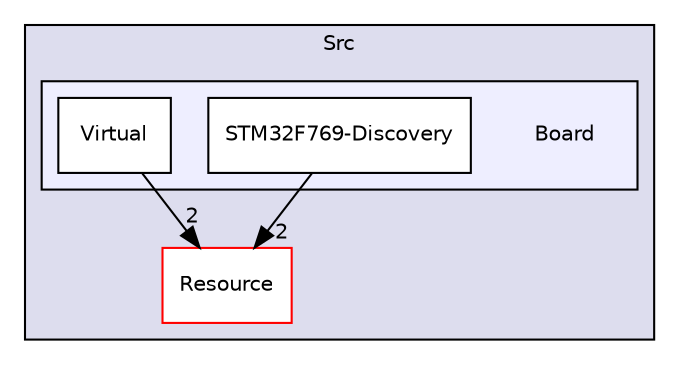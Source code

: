 digraph "Src/Board" {
  compound=true
  node [ fontsize="10", fontname="Helvetica"];
  edge [ labelfontsize="10", labelfontname="Helvetica"];
  subgraph clusterdir_413f4e031a85da0d68269c6fd2f76e1c {
    graph [ bgcolor="#ddddee", pencolor="black", label="Src" fontname="Helvetica", fontsize="10", URL="dir_413f4e031a85da0d68269c6fd2f76e1c.html"]
  dir_b5fcef30cf45c7097d12c1607f345da9 [shape=box label="Resource" fillcolor="white" style="filled" color="red" URL="dir_b5fcef30cf45c7097d12c1607f345da9.html"];
  subgraph clusterdir_95f64f02ac1bce4787d035a0edb34104 {
    graph [ bgcolor="#eeeeff", pencolor="black", label="" URL="dir_95f64f02ac1bce4787d035a0edb34104.html"];
    dir_95f64f02ac1bce4787d035a0edb34104 [shape=plaintext label="Board"];
  dir_44390018aff48bc52529a3c45ffbe7ce [shape=box label="STM32F769-Discovery" fillcolor="white" style="filled" URL="dir_44390018aff48bc52529a3c45ffbe7ce.html"];
  dir_d22d5eaa97a755267dcc7365c92891c0 [shape=box label="Virtual" fillcolor="white" style="filled" URL="dir_d22d5eaa97a755267dcc7365c92891c0.html"];
  }
  }
  dir_44390018aff48bc52529a3c45ffbe7ce->dir_b5fcef30cf45c7097d12c1607f345da9 [headlabel="2", labeldistance=1.5 headhref="dir_000002_000021.html"];
  dir_d22d5eaa97a755267dcc7365c92891c0->dir_b5fcef30cf45c7097d12c1607f345da9 [headlabel="2", labeldistance=1.5 headhref="dir_000003_000021.html"];
}
